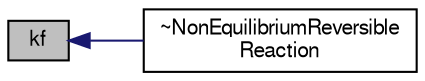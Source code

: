 digraph "kf"
{
  bgcolor="transparent";
  edge [fontname="FreeSans",fontsize="10",labelfontname="FreeSans",labelfontsize="10"];
  node [fontname="FreeSans",fontsize="10",shape=record];
  rankdir="LR";
  Node41 [label="kf",height=0.2,width=0.4,color="black", fillcolor="grey75", style="filled", fontcolor="black"];
  Node41 -> Node42 [dir="back",color="midnightblue",fontsize="10",style="solid",fontname="FreeSans"];
  Node42 [label="~NonEquilibriumReversible\lReaction",height=0.2,width=0.4,color="black",URL="$a30326.html#a5e3c85a9b1a51eb33aa5c047c1eb1022",tooltip="Destructor. "];
}
